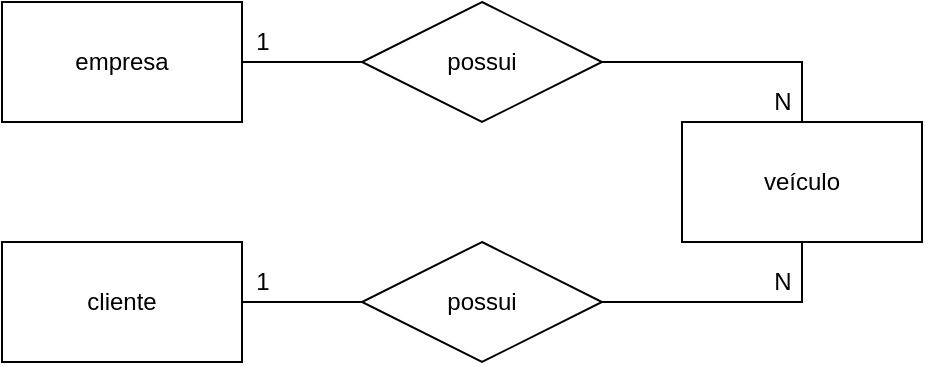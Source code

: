 <mxfile version="14.9.3" type="device"><diagram id="rFTJO02rAzMKkphXvao6" name="MER"><mxGraphModel dx="1108" dy="482" grid="1" gridSize="10" guides="1" tooltips="1" connect="1" arrows="1" fold="1" page="1" pageScale="1" pageWidth="827" pageHeight="1169" math="0" shadow="0"><root><mxCell id="0"/><mxCell id="1" parent="0"/><mxCell id="2OknU2vwhOl7ro6eTAec-6" style="rounded=0;orthogonalLoop=1;jettySize=auto;html=1;entryX=0;entryY=0.5;entryDx=0;entryDy=0;endArrow=none;endFill=0;" edge="1" parent="1" source="2OknU2vwhOl7ro6eTAec-1" target="2OknU2vwhOl7ro6eTAec-4"><mxGeometry relative="1" as="geometry"/></mxCell><mxCell id="2OknU2vwhOl7ro6eTAec-1" value="empresa" style="rounded=0;whiteSpace=wrap;html=1;" vertex="1" parent="1"><mxGeometry x="50" y="40" width="120" height="60" as="geometry"/></mxCell><mxCell id="2OknU2vwhOl7ro6eTAec-2" value="veículo" style="rounded=0;whiteSpace=wrap;html=1;" vertex="1" parent="1"><mxGeometry x="390" y="100" width="120" height="60" as="geometry"/></mxCell><mxCell id="2OknU2vwhOl7ro6eTAec-7" style="edgeStyle=none;rounded=0;orthogonalLoop=1;jettySize=auto;html=1;entryX=0;entryY=0.5;entryDx=0;entryDy=0;endArrow=none;endFill=0;" edge="1" parent="1" source="2OknU2vwhOl7ro6eTAec-3" target="2OknU2vwhOl7ro6eTAec-5"><mxGeometry relative="1" as="geometry"/></mxCell><mxCell id="2OknU2vwhOl7ro6eTAec-3" value="cliente" style="rounded=0;whiteSpace=wrap;html=1;" vertex="1" parent="1"><mxGeometry x="50" y="160" width="120" height="60" as="geometry"/></mxCell><mxCell id="2OknU2vwhOl7ro6eTAec-10" value="" style="edgeStyle=orthogonalEdgeStyle;rounded=0;orthogonalLoop=1;jettySize=auto;html=1;endArrow=none;endFill=0;" edge="1" parent="1" source="2OknU2vwhOl7ro6eTAec-4" target="2OknU2vwhOl7ro6eTAec-2"><mxGeometry relative="1" as="geometry"><Array as="points"><mxPoint x="450" y="70"/></Array></mxGeometry></mxCell><mxCell id="2OknU2vwhOl7ro6eTAec-4" value="possui" style="shape=rhombus;perimeter=rhombusPerimeter;whiteSpace=wrap;html=1;align=center;" vertex="1" parent="1"><mxGeometry x="230" y="40" width="120" height="60" as="geometry"/></mxCell><mxCell id="2OknU2vwhOl7ro6eTAec-11" style="edgeStyle=orthogonalEdgeStyle;rounded=0;orthogonalLoop=1;jettySize=auto;html=1;entryX=0.5;entryY=1;entryDx=0;entryDy=0;endArrow=none;endFill=0;" edge="1" parent="1" source="2OknU2vwhOl7ro6eTAec-5" target="2OknU2vwhOl7ro6eTAec-2"><mxGeometry relative="1" as="geometry"/></mxCell><mxCell id="2OknU2vwhOl7ro6eTAec-5" value="possui" style="shape=rhombus;perimeter=rhombusPerimeter;whiteSpace=wrap;html=1;align=center;" vertex="1" parent="1"><mxGeometry x="230" y="160" width="120" height="60" as="geometry"/></mxCell><mxCell id="2OknU2vwhOl7ro6eTAec-12" value="1" style="text;html=1;align=center;verticalAlign=middle;resizable=0;points=[];autosize=1;strokeColor=none;" vertex="1" parent="1"><mxGeometry x="170" y="50" width="20" height="20" as="geometry"/></mxCell><mxCell id="2OknU2vwhOl7ro6eTAec-13" value="N" style="text;html=1;align=center;verticalAlign=middle;resizable=0;points=[];autosize=1;strokeColor=none;" vertex="1" parent="1"><mxGeometry x="430" y="80" width="20" height="20" as="geometry"/></mxCell><mxCell id="2OknU2vwhOl7ro6eTAec-14" value="1" style="text;html=1;align=center;verticalAlign=middle;resizable=0;points=[];autosize=1;strokeColor=none;" vertex="1" parent="1"><mxGeometry x="170" y="170" width="20" height="20" as="geometry"/></mxCell><mxCell id="2OknU2vwhOl7ro6eTAec-15" value="N" style="text;html=1;align=center;verticalAlign=middle;resizable=0;points=[];autosize=1;strokeColor=none;" vertex="1" parent="1"><mxGeometry x="430" y="170" width="20" height="20" as="geometry"/></mxCell></root></mxGraphModel></diagram></mxfile>